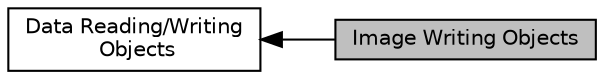 digraph "Image Writing Objects"
{
  edge [fontname="Helvetica",fontsize="10",labelfontname="Helvetica",labelfontsize="10"];
  node [fontname="Helvetica",fontsize="10",shape=box];
  rankdir=LR;
  Node2 [label="Data Reading/Writing\l Objects",height=0.2,width=0.4,color="black", fillcolor="white", style="filled",URL="$group__DataReadWrite.html",tooltip=" "];
  Node1 [label="Image Writing Objects",height=0.2,width=0.4,color="black", fillcolor="grey75", style="filled", fontcolor="black",tooltip=" "];
  Node2->Node1 [shape=plaintext, dir="back", style="solid"];
}
